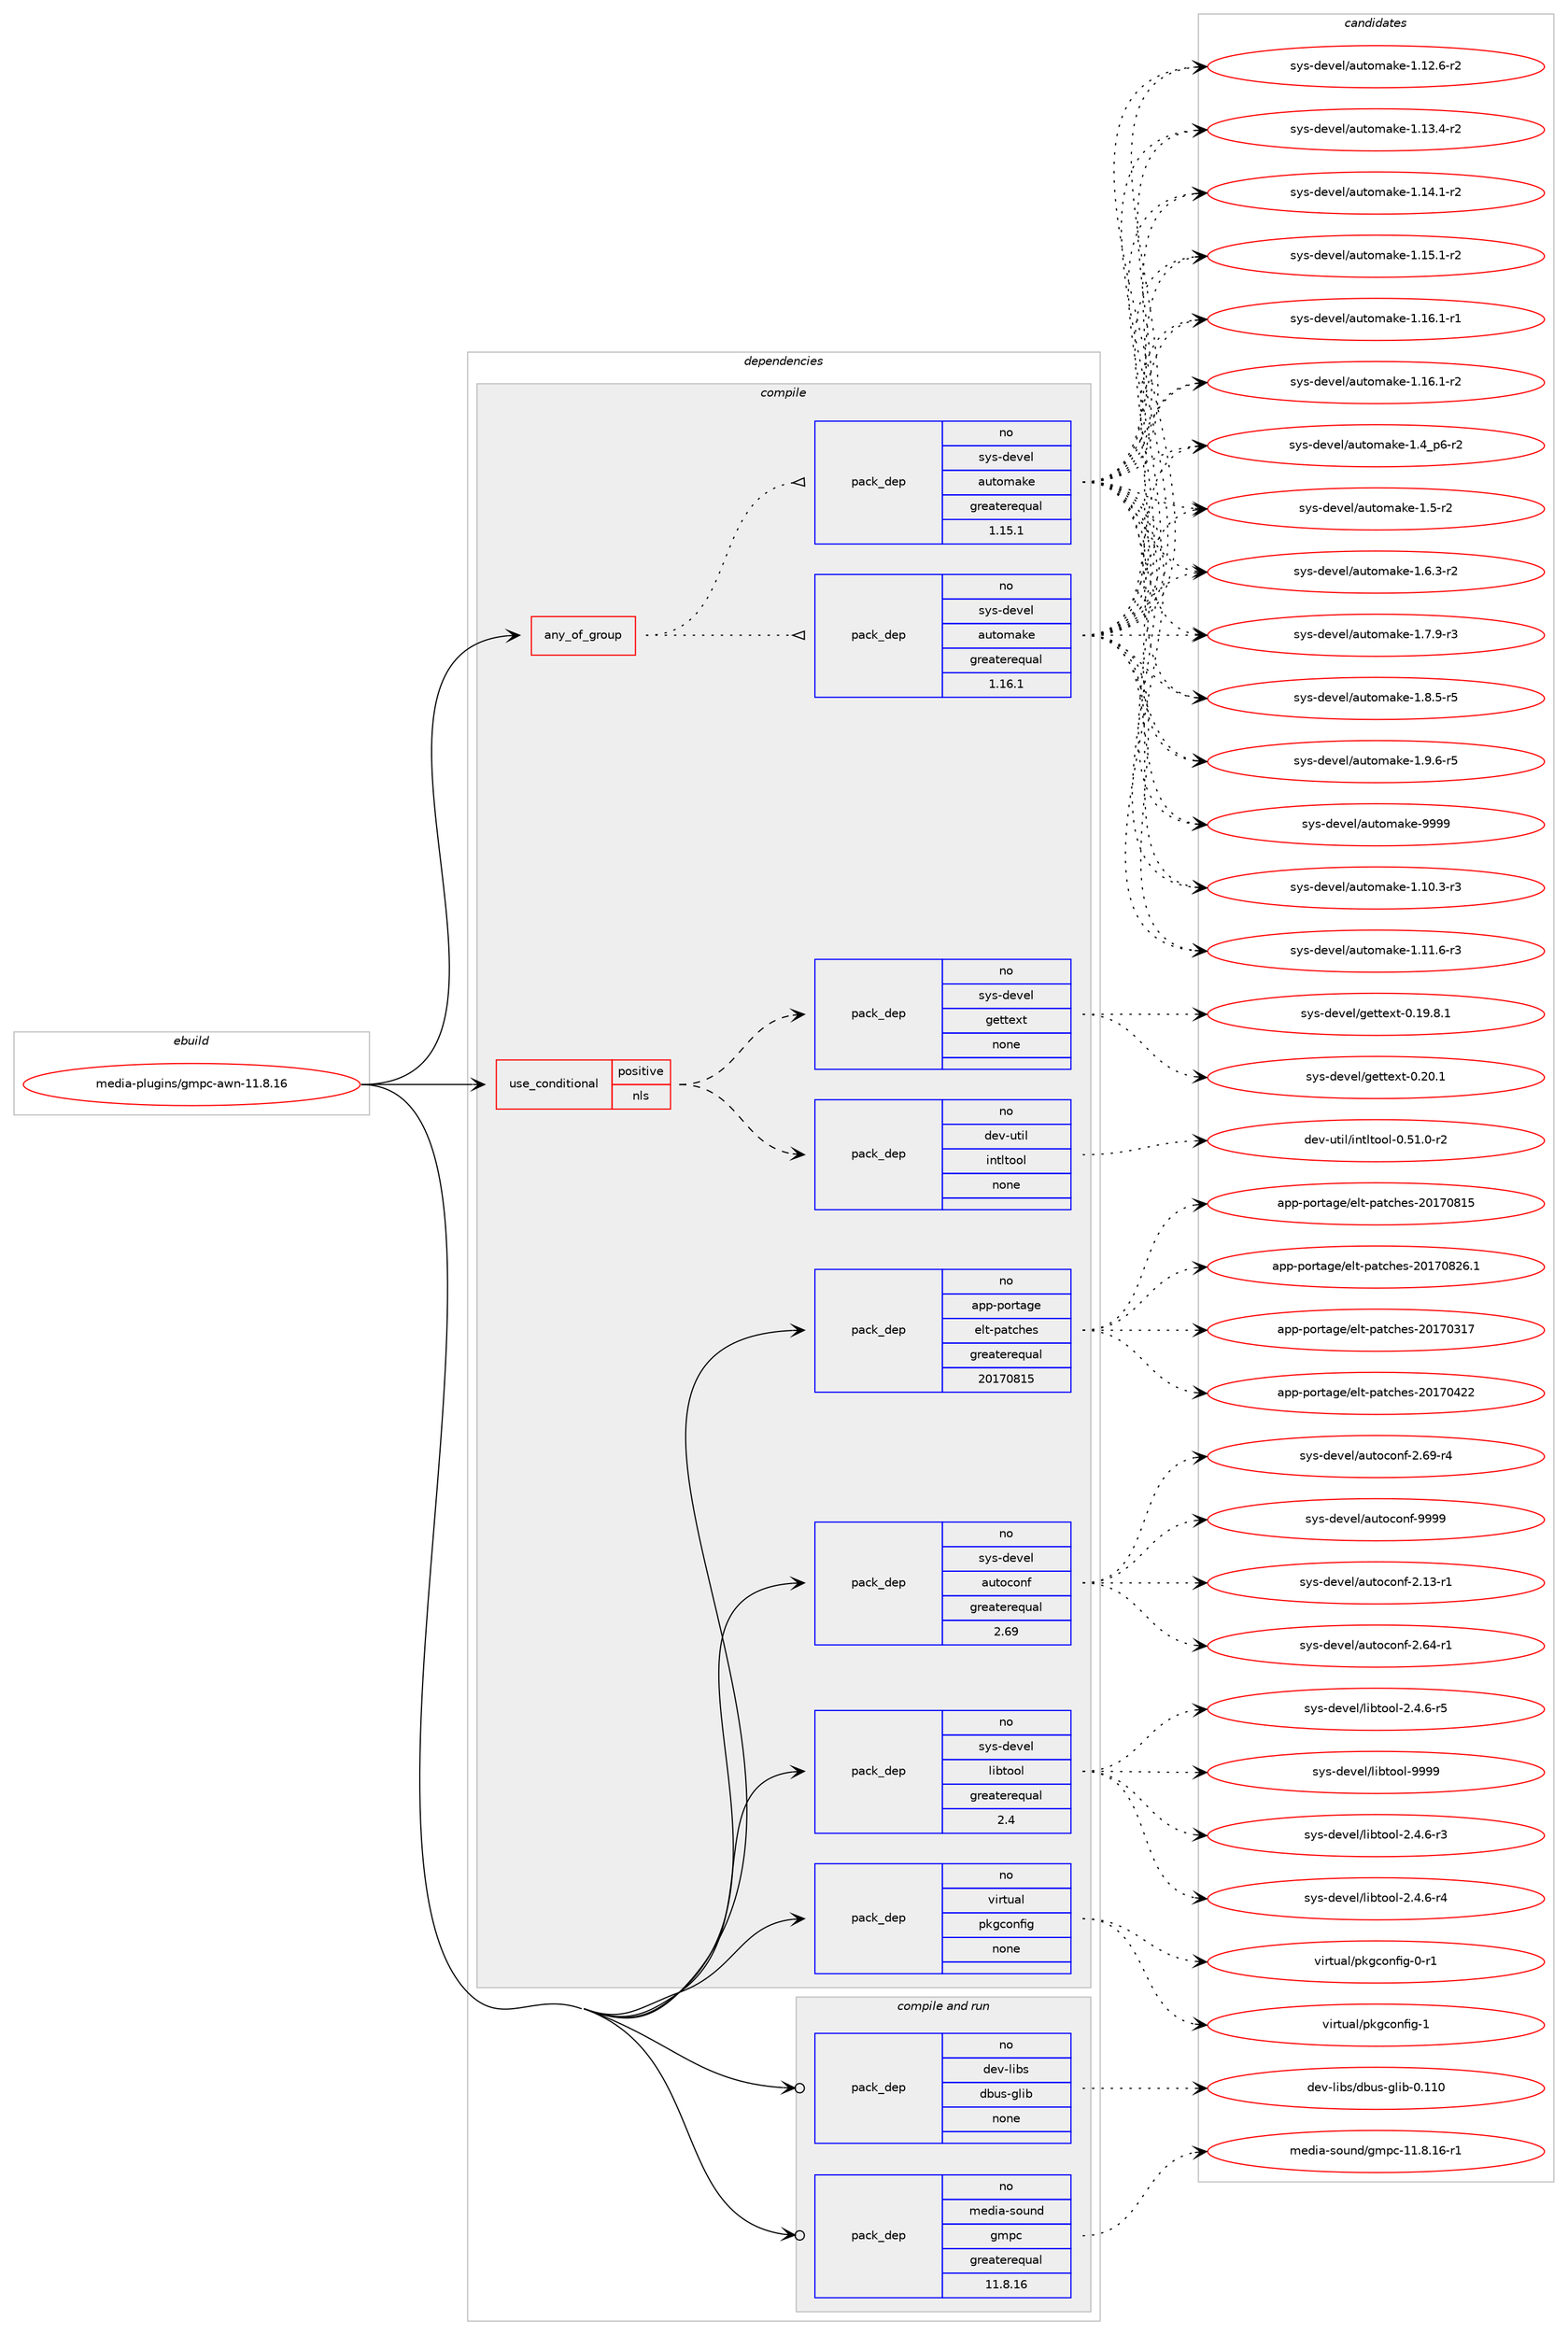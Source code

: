 digraph prolog {

# *************
# Graph options
# *************

newrank=true;
concentrate=true;
compound=true;
graph [rankdir=LR,fontname=Helvetica,fontsize=10,ranksep=1.5];#, ranksep=2.5, nodesep=0.2];
edge  [arrowhead=vee];
node  [fontname=Helvetica,fontsize=10];

# **********
# The ebuild
# **********

subgraph cluster_leftcol {
color=gray;
rank=same;
label=<<i>ebuild</i>>;
id [label="media-plugins/gmpc-awn-11.8.16", color=red, width=4, href="../media-plugins/gmpc-awn-11.8.16.svg"];
}

# ****************
# The dependencies
# ****************

subgraph cluster_midcol {
color=gray;
label=<<i>dependencies</i>>;
subgraph cluster_compile {
fillcolor="#eeeeee";
style=filled;
label=<<i>compile</i>>;
subgraph any13433 {
dependency792882 [label=<<TABLE BORDER="0" CELLBORDER="1" CELLSPACING="0" CELLPADDING="4"><TR><TD CELLPADDING="10">any_of_group</TD></TR></TABLE>>, shape=none, color=red];subgraph pack585917 {
dependency792883 [label=<<TABLE BORDER="0" CELLBORDER="1" CELLSPACING="0" CELLPADDING="4" WIDTH="220"><TR><TD ROWSPAN="6" CELLPADDING="30">pack_dep</TD></TR><TR><TD WIDTH="110">no</TD></TR><TR><TD>sys-devel</TD></TR><TR><TD>automake</TD></TR><TR><TD>greaterequal</TD></TR><TR><TD>1.16.1</TD></TR></TABLE>>, shape=none, color=blue];
}
dependency792882:e -> dependency792883:w [weight=20,style="dotted",arrowhead="oinv"];
subgraph pack585918 {
dependency792884 [label=<<TABLE BORDER="0" CELLBORDER="1" CELLSPACING="0" CELLPADDING="4" WIDTH="220"><TR><TD ROWSPAN="6" CELLPADDING="30">pack_dep</TD></TR><TR><TD WIDTH="110">no</TD></TR><TR><TD>sys-devel</TD></TR><TR><TD>automake</TD></TR><TR><TD>greaterequal</TD></TR><TR><TD>1.15.1</TD></TR></TABLE>>, shape=none, color=blue];
}
dependency792882:e -> dependency792884:w [weight=20,style="dotted",arrowhead="oinv"];
}
id:e -> dependency792882:w [weight=20,style="solid",arrowhead="vee"];
subgraph cond193089 {
dependency792885 [label=<<TABLE BORDER="0" CELLBORDER="1" CELLSPACING="0" CELLPADDING="4"><TR><TD ROWSPAN="3" CELLPADDING="10">use_conditional</TD></TR><TR><TD>positive</TD></TR><TR><TD>nls</TD></TR></TABLE>>, shape=none, color=red];
subgraph pack585919 {
dependency792886 [label=<<TABLE BORDER="0" CELLBORDER="1" CELLSPACING="0" CELLPADDING="4" WIDTH="220"><TR><TD ROWSPAN="6" CELLPADDING="30">pack_dep</TD></TR><TR><TD WIDTH="110">no</TD></TR><TR><TD>dev-util</TD></TR><TR><TD>intltool</TD></TR><TR><TD>none</TD></TR><TR><TD></TD></TR></TABLE>>, shape=none, color=blue];
}
dependency792885:e -> dependency792886:w [weight=20,style="dashed",arrowhead="vee"];
subgraph pack585920 {
dependency792887 [label=<<TABLE BORDER="0" CELLBORDER="1" CELLSPACING="0" CELLPADDING="4" WIDTH="220"><TR><TD ROWSPAN="6" CELLPADDING="30">pack_dep</TD></TR><TR><TD WIDTH="110">no</TD></TR><TR><TD>sys-devel</TD></TR><TR><TD>gettext</TD></TR><TR><TD>none</TD></TR><TR><TD></TD></TR></TABLE>>, shape=none, color=blue];
}
dependency792885:e -> dependency792887:w [weight=20,style="dashed",arrowhead="vee"];
}
id:e -> dependency792885:w [weight=20,style="solid",arrowhead="vee"];
subgraph pack585921 {
dependency792888 [label=<<TABLE BORDER="0" CELLBORDER="1" CELLSPACING="0" CELLPADDING="4" WIDTH="220"><TR><TD ROWSPAN="6" CELLPADDING="30">pack_dep</TD></TR><TR><TD WIDTH="110">no</TD></TR><TR><TD>app-portage</TD></TR><TR><TD>elt-patches</TD></TR><TR><TD>greaterequal</TD></TR><TR><TD>20170815</TD></TR></TABLE>>, shape=none, color=blue];
}
id:e -> dependency792888:w [weight=20,style="solid",arrowhead="vee"];
subgraph pack585922 {
dependency792889 [label=<<TABLE BORDER="0" CELLBORDER="1" CELLSPACING="0" CELLPADDING="4" WIDTH="220"><TR><TD ROWSPAN="6" CELLPADDING="30">pack_dep</TD></TR><TR><TD WIDTH="110">no</TD></TR><TR><TD>sys-devel</TD></TR><TR><TD>autoconf</TD></TR><TR><TD>greaterequal</TD></TR><TR><TD>2.69</TD></TR></TABLE>>, shape=none, color=blue];
}
id:e -> dependency792889:w [weight=20,style="solid",arrowhead="vee"];
subgraph pack585923 {
dependency792890 [label=<<TABLE BORDER="0" CELLBORDER="1" CELLSPACING="0" CELLPADDING="4" WIDTH="220"><TR><TD ROWSPAN="6" CELLPADDING="30">pack_dep</TD></TR><TR><TD WIDTH="110">no</TD></TR><TR><TD>sys-devel</TD></TR><TR><TD>libtool</TD></TR><TR><TD>greaterequal</TD></TR><TR><TD>2.4</TD></TR></TABLE>>, shape=none, color=blue];
}
id:e -> dependency792890:w [weight=20,style="solid",arrowhead="vee"];
subgraph pack585924 {
dependency792891 [label=<<TABLE BORDER="0" CELLBORDER="1" CELLSPACING="0" CELLPADDING="4" WIDTH="220"><TR><TD ROWSPAN="6" CELLPADDING="30">pack_dep</TD></TR><TR><TD WIDTH="110">no</TD></TR><TR><TD>virtual</TD></TR><TR><TD>pkgconfig</TD></TR><TR><TD>none</TD></TR><TR><TD></TD></TR></TABLE>>, shape=none, color=blue];
}
id:e -> dependency792891:w [weight=20,style="solid",arrowhead="vee"];
}
subgraph cluster_compileandrun {
fillcolor="#eeeeee";
style=filled;
label=<<i>compile and run</i>>;
subgraph pack585925 {
dependency792892 [label=<<TABLE BORDER="0" CELLBORDER="1" CELLSPACING="0" CELLPADDING="4" WIDTH="220"><TR><TD ROWSPAN="6" CELLPADDING="30">pack_dep</TD></TR><TR><TD WIDTH="110">no</TD></TR><TR><TD>dev-libs</TD></TR><TR><TD>dbus-glib</TD></TR><TR><TD>none</TD></TR><TR><TD></TD></TR></TABLE>>, shape=none, color=blue];
}
id:e -> dependency792892:w [weight=20,style="solid",arrowhead="odotvee"];
subgraph pack585926 {
dependency792893 [label=<<TABLE BORDER="0" CELLBORDER="1" CELLSPACING="0" CELLPADDING="4" WIDTH="220"><TR><TD ROWSPAN="6" CELLPADDING="30">pack_dep</TD></TR><TR><TD WIDTH="110">no</TD></TR><TR><TD>media-sound</TD></TR><TR><TD>gmpc</TD></TR><TR><TD>greaterequal</TD></TR><TR><TD>11.8.16</TD></TR></TABLE>>, shape=none, color=blue];
}
id:e -> dependency792893:w [weight=20,style="solid",arrowhead="odotvee"];
}
subgraph cluster_run {
fillcolor="#eeeeee";
style=filled;
label=<<i>run</i>>;
}
}

# **************
# The candidates
# **************

subgraph cluster_choices {
rank=same;
color=gray;
label=<<i>candidates</i>>;

subgraph choice585917 {
color=black;
nodesep=1;
choice11512111545100101118101108479711711611110997107101454946494846514511451 [label="sys-devel/automake-1.10.3-r3", color=red, width=4,href="../sys-devel/automake-1.10.3-r3.svg"];
choice11512111545100101118101108479711711611110997107101454946494946544511451 [label="sys-devel/automake-1.11.6-r3", color=red, width=4,href="../sys-devel/automake-1.11.6-r3.svg"];
choice11512111545100101118101108479711711611110997107101454946495046544511450 [label="sys-devel/automake-1.12.6-r2", color=red, width=4,href="../sys-devel/automake-1.12.6-r2.svg"];
choice11512111545100101118101108479711711611110997107101454946495146524511450 [label="sys-devel/automake-1.13.4-r2", color=red, width=4,href="../sys-devel/automake-1.13.4-r2.svg"];
choice11512111545100101118101108479711711611110997107101454946495246494511450 [label="sys-devel/automake-1.14.1-r2", color=red, width=4,href="../sys-devel/automake-1.14.1-r2.svg"];
choice11512111545100101118101108479711711611110997107101454946495346494511450 [label="sys-devel/automake-1.15.1-r2", color=red, width=4,href="../sys-devel/automake-1.15.1-r2.svg"];
choice11512111545100101118101108479711711611110997107101454946495446494511449 [label="sys-devel/automake-1.16.1-r1", color=red, width=4,href="../sys-devel/automake-1.16.1-r1.svg"];
choice11512111545100101118101108479711711611110997107101454946495446494511450 [label="sys-devel/automake-1.16.1-r2", color=red, width=4,href="../sys-devel/automake-1.16.1-r2.svg"];
choice115121115451001011181011084797117116111109971071014549465295112544511450 [label="sys-devel/automake-1.4_p6-r2", color=red, width=4,href="../sys-devel/automake-1.4_p6-r2.svg"];
choice11512111545100101118101108479711711611110997107101454946534511450 [label="sys-devel/automake-1.5-r2", color=red, width=4,href="../sys-devel/automake-1.5-r2.svg"];
choice115121115451001011181011084797117116111109971071014549465446514511450 [label="sys-devel/automake-1.6.3-r2", color=red, width=4,href="../sys-devel/automake-1.6.3-r2.svg"];
choice115121115451001011181011084797117116111109971071014549465546574511451 [label="sys-devel/automake-1.7.9-r3", color=red, width=4,href="../sys-devel/automake-1.7.9-r3.svg"];
choice115121115451001011181011084797117116111109971071014549465646534511453 [label="sys-devel/automake-1.8.5-r5", color=red, width=4,href="../sys-devel/automake-1.8.5-r5.svg"];
choice115121115451001011181011084797117116111109971071014549465746544511453 [label="sys-devel/automake-1.9.6-r5", color=red, width=4,href="../sys-devel/automake-1.9.6-r5.svg"];
choice115121115451001011181011084797117116111109971071014557575757 [label="sys-devel/automake-9999", color=red, width=4,href="../sys-devel/automake-9999.svg"];
dependency792883:e -> choice11512111545100101118101108479711711611110997107101454946494846514511451:w [style=dotted,weight="100"];
dependency792883:e -> choice11512111545100101118101108479711711611110997107101454946494946544511451:w [style=dotted,weight="100"];
dependency792883:e -> choice11512111545100101118101108479711711611110997107101454946495046544511450:w [style=dotted,weight="100"];
dependency792883:e -> choice11512111545100101118101108479711711611110997107101454946495146524511450:w [style=dotted,weight="100"];
dependency792883:e -> choice11512111545100101118101108479711711611110997107101454946495246494511450:w [style=dotted,weight="100"];
dependency792883:e -> choice11512111545100101118101108479711711611110997107101454946495346494511450:w [style=dotted,weight="100"];
dependency792883:e -> choice11512111545100101118101108479711711611110997107101454946495446494511449:w [style=dotted,weight="100"];
dependency792883:e -> choice11512111545100101118101108479711711611110997107101454946495446494511450:w [style=dotted,weight="100"];
dependency792883:e -> choice115121115451001011181011084797117116111109971071014549465295112544511450:w [style=dotted,weight="100"];
dependency792883:e -> choice11512111545100101118101108479711711611110997107101454946534511450:w [style=dotted,weight="100"];
dependency792883:e -> choice115121115451001011181011084797117116111109971071014549465446514511450:w [style=dotted,weight="100"];
dependency792883:e -> choice115121115451001011181011084797117116111109971071014549465546574511451:w [style=dotted,weight="100"];
dependency792883:e -> choice115121115451001011181011084797117116111109971071014549465646534511453:w [style=dotted,weight="100"];
dependency792883:e -> choice115121115451001011181011084797117116111109971071014549465746544511453:w [style=dotted,weight="100"];
dependency792883:e -> choice115121115451001011181011084797117116111109971071014557575757:w [style=dotted,weight="100"];
}
subgraph choice585918 {
color=black;
nodesep=1;
choice11512111545100101118101108479711711611110997107101454946494846514511451 [label="sys-devel/automake-1.10.3-r3", color=red, width=4,href="../sys-devel/automake-1.10.3-r3.svg"];
choice11512111545100101118101108479711711611110997107101454946494946544511451 [label="sys-devel/automake-1.11.6-r3", color=red, width=4,href="../sys-devel/automake-1.11.6-r3.svg"];
choice11512111545100101118101108479711711611110997107101454946495046544511450 [label="sys-devel/automake-1.12.6-r2", color=red, width=4,href="../sys-devel/automake-1.12.6-r2.svg"];
choice11512111545100101118101108479711711611110997107101454946495146524511450 [label="sys-devel/automake-1.13.4-r2", color=red, width=4,href="../sys-devel/automake-1.13.4-r2.svg"];
choice11512111545100101118101108479711711611110997107101454946495246494511450 [label="sys-devel/automake-1.14.1-r2", color=red, width=4,href="../sys-devel/automake-1.14.1-r2.svg"];
choice11512111545100101118101108479711711611110997107101454946495346494511450 [label="sys-devel/automake-1.15.1-r2", color=red, width=4,href="../sys-devel/automake-1.15.1-r2.svg"];
choice11512111545100101118101108479711711611110997107101454946495446494511449 [label="sys-devel/automake-1.16.1-r1", color=red, width=4,href="../sys-devel/automake-1.16.1-r1.svg"];
choice11512111545100101118101108479711711611110997107101454946495446494511450 [label="sys-devel/automake-1.16.1-r2", color=red, width=4,href="../sys-devel/automake-1.16.1-r2.svg"];
choice115121115451001011181011084797117116111109971071014549465295112544511450 [label="sys-devel/automake-1.4_p6-r2", color=red, width=4,href="../sys-devel/automake-1.4_p6-r2.svg"];
choice11512111545100101118101108479711711611110997107101454946534511450 [label="sys-devel/automake-1.5-r2", color=red, width=4,href="../sys-devel/automake-1.5-r2.svg"];
choice115121115451001011181011084797117116111109971071014549465446514511450 [label="sys-devel/automake-1.6.3-r2", color=red, width=4,href="../sys-devel/automake-1.6.3-r2.svg"];
choice115121115451001011181011084797117116111109971071014549465546574511451 [label="sys-devel/automake-1.7.9-r3", color=red, width=4,href="../sys-devel/automake-1.7.9-r3.svg"];
choice115121115451001011181011084797117116111109971071014549465646534511453 [label="sys-devel/automake-1.8.5-r5", color=red, width=4,href="../sys-devel/automake-1.8.5-r5.svg"];
choice115121115451001011181011084797117116111109971071014549465746544511453 [label="sys-devel/automake-1.9.6-r5", color=red, width=4,href="../sys-devel/automake-1.9.6-r5.svg"];
choice115121115451001011181011084797117116111109971071014557575757 [label="sys-devel/automake-9999", color=red, width=4,href="../sys-devel/automake-9999.svg"];
dependency792884:e -> choice11512111545100101118101108479711711611110997107101454946494846514511451:w [style=dotted,weight="100"];
dependency792884:e -> choice11512111545100101118101108479711711611110997107101454946494946544511451:w [style=dotted,weight="100"];
dependency792884:e -> choice11512111545100101118101108479711711611110997107101454946495046544511450:w [style=dotted,weight="100"];
dependency792884:e -> choice11512111545100101118101108479711711611110997107101454946495146524511450:w [style=dotted,weight="100"];
dependency792884:e -> choice11512111545100101118101108479711711611110997107101454946495246494511450:w [style=dotted,weight="100"];
dependency792884:e -> choice11512111545100101118101108479711711611110997107101454946495346494511450:w [style=dotted,weight="100"];
dependency792884:e -> choice11512111545100101118101108479711711611110997107101454946495446494511449:w [style=dotted,weight="100"];
dependency792884:e -> choice11512111545100101118101108479711711611110997107101454946495446494511450:w [style=dotted,weight="100"];
dependency792884:e -> choice115121115451001011181011084797117116111109971071014549465295112544511450:w [style=dotted,weight="100"];
dependency792884:e -> choice11512111545100101118101108479711711611110997107101454946534511450:w [style=dotted,weight="100"];
dependency792884:e -> choice115121115451001011181011084797117116111109971071014549465446514511450:w [style=dotted,weight="100"];
dependency792884:e -> choice115121115451001011181011084797117116111109971071014549465546574511451:w [style=dotted,weight="100"];
dependency792884:e -> choice115121115451001011181011084797117116111109971071014549465646534511453:w [style=dotted,weight="100"];
dependency792884:e -> choice115121115451001011181011084797117116111109971071014549465746544511453:w [style=dotted,weight="100"];
dependency792884:e -> choice115121115451001011181011084797117116111109971071014557575757:w [style=dotted,weight="100"];
}
subgraph choice585919 {
color=black;
nodesep=1;
choice1001011184511711610510847105110116108116111111108454846534946484511450 [label="dev-util/intltool-0.51.0-r2", color=red, width=4,href="../dev-util/intltool-0.51.0-r2.svg"];
dependency792886:e -> choice1001011184511711610510847105110116108116111111108454846534946484511450:w [style=dotted,weight="100"];
}
subgraph choice585920 {
color=black;
nodesep=1;
choice1151211154510010111810110847103101116116101120116454846495746564649 [label="sys-devel/gettext-0.19.8.1", color=red, width=4,href="../sys-devel/gettext-0.19.8.1.svg"];
choice115121115451001011181011084710310111611610112011645484650484649 [label="sys-devel/gettext-0.20.1", color=red, width=4,href="../sys-devel/gettext-0.20.1.svg"];
dependency792887:e -> choice1151211154510010111810110847103101116116101120116454846495746564649:w [style=dotted,weight="100"];
dependency792887:e -> choice115121115451001011181011084710310111611610112011645484650484649:w [style=dotted,weight="100"];
}
subgraph choice585921 {
color=black;
nodesep=1;
choice97112112451121111141169710310147101108116451129711699104101115455048495548514955 [label="app-portage/elt-patches-20170317", color=red, width=4,href="../app-portage/elt-patches-20170317.svg"];
choice97112112451121111141169710310147101108116451129711699104101115455048495548525050 [label="app-portage/elt-patches-20170422", color=red, width=4,href="../app-portage/elt-patches-20170422.svg"];
choice97112112451121111141169710310147101108116451129711699104101115455048495548564953 [label="app-portage/elt-patches-20170815", color=red, width=4,href="../app-portage/elt-patches-20170815.svg"];
choice971121124511211111411697103101471011081164511297116991041011154550484955485650544649 [label="app-portage/elt-patches-20170826.1", color=red, width=4,href="../app-portage/elt-patches-20170826.1.svg"];
dependency792888:e -> choice97112112451121111141169710310147101108116451129711699104101115455048495548514955:w [style=dotted,weight="100"];
dependency792888:e -> choice97112112451121111141169710310147101108116451129711699104101115455048495548525050:w [style=dotted,weight="100"];
dependency792888:e -> choice97112112451121111141169710310147101108116451129711699104101115455048495548564953:w [style=dotted,weight="100"];
dependency792888:e -> choice971121124511211111411697103101471011081164511297116991041011154550484955485650544649:w [style=dotted,weight="100"];
}
subgraph choice585922 {
color=black;
nodesep=1;
choice1151211154510010111810110847971171161119911111010245504649514511449 [label="sys-devel/autoconf-2.13-r1", color=red, width=4,href="../sys-devel/autoconf-2.13-r1.svg"];
choice1151211154510010111810110847971171161119911111010245504654524511449 [label="sys-devel/autoconf-2.64-r1", color=red, width=4,href="../sys-devel/autoconf-2.64-r1.svg"];
choice1151211154510010111810110847971171161119911111010245504654574511452 [label="sys-devel/autoconf-2.69-r4", color=red, width=4,href="../sys-devel/autoconf-2.69-r4.svg"];
choice115121115451001011181011084797117116111991111101024557575757 [label="sys-devel/autoconf-9999", color=red, width=4,href="../sys-devel/autoconf-9999.svg"];
dependency792889:e -> choice1151211154510010111810110847971171161119911111010245504649514511449:w [style=dotted,weight="100"];
dependency792889:e -> choice1151211154510010111810110847971171161119911111010245504654524511449:w [style=dotted,weight="100"];
dependency792889:e -> choice1151211154510010111810110847971171161119911111010245504654574511452:w [style=dotted,weight="100"];
dependency792889:e -> choice115121115451001011181011084797117116111991111101024557575757:w [style=dotted,weight="100"];
}
subgraph choice585923 {
color=black;
nodesep=1;
choice1151211154510010111810110847108105981161111111084550465246544511451 [label="sys-devel/libtool-2.4.6-r3", color=red, width=4,href="../sys-devel/libtool-2.4.6-r3.svg"];
choice1151211154510010111810110847108105981161111111084550465246544511452 [label="sys-devel/libtool-2.4.6-r4", color=red, width=4,href="../sys-devel/libtool-2.4.6-r4.svg"];
choice1151211154510010111810110847108105981161111111084550465246544511453 [label="sys-devel/libtool-2.4.6-r5", color=red, width=4,href="../sys-devel/libtool-2.4.6-r5.svg"];
choice1151211154510010111810110847108105981161111111084557575757 [label="sys-devel/libtool-9999", color=red, width=4,href="../sys-devel/libtool-9999.svg"];
dependency792890:e -> choice1151211154510010111810110847108105981161111111084550465246544511451:w [style=dotted,weight="100"];
dependency792890:e -> choice1151211154510010111810110847108105981161111111084550465246544511452:w [style=dotted,weight="100"];
dependency792890:e -> choice1151211154510010111810110847108105981161111111084550465246544511453:w [style=dotted,weight="100"];
dependency792890:e -> choice1151211154510010111810110847108105981161111111084557575757:w [style=dotted,weight="100"];
}
subgraph choice585924 {
color=black;
nodesep=1;
choice11810511411611797108471121071039911111010210510345484511449 [label="virtual/pkgconfig-0-r1", color=red, width=4,href="../virtual/pkgconfig-0-r1.svg"];
choice1181051141161179710847112107103991111101021051034549 [label="virtual/pkgconfig-1", color=red, width=4,href="../virtual/pkgconfig-1.svg"];
dependency792891:e -> choice11810511411611797108471121071039911111010210510345484511449:w [style=dotted,weight="100"];
dependency792891:e -> choice1181051141161179710847112107103991111101021051034549:w [style=dotted,weight="100"];
}
subgraph choice585925 {
color=black;
nodesep=1;
choice100101118451081059811547100981171154510310810598454846494948 [label="dev-libs/dbus-glib-0.110", color=red, width=4,href="../dev-libs/dbus-glib-0.110.svg"];
dependency792892:e -> choice100101118451081059811547100981171154510310810598454846494948:w [style=dotted,weight="100"];
}
subgraph choice585926 {
color=black;
nodesep=1;
choice1091011001059745115111117110100471031091129945494946564649544511449 [label="media-sound/gmpc-11.8.16-r1", color=red, width=4,href="../media-sound/gmpc-11.8.16-r1.svg"];
dependency792893:e -> choice1091011001059745115111117110100471031091129945494946564649544511449:w [style=dotted,weight="100"];
}
}

}
